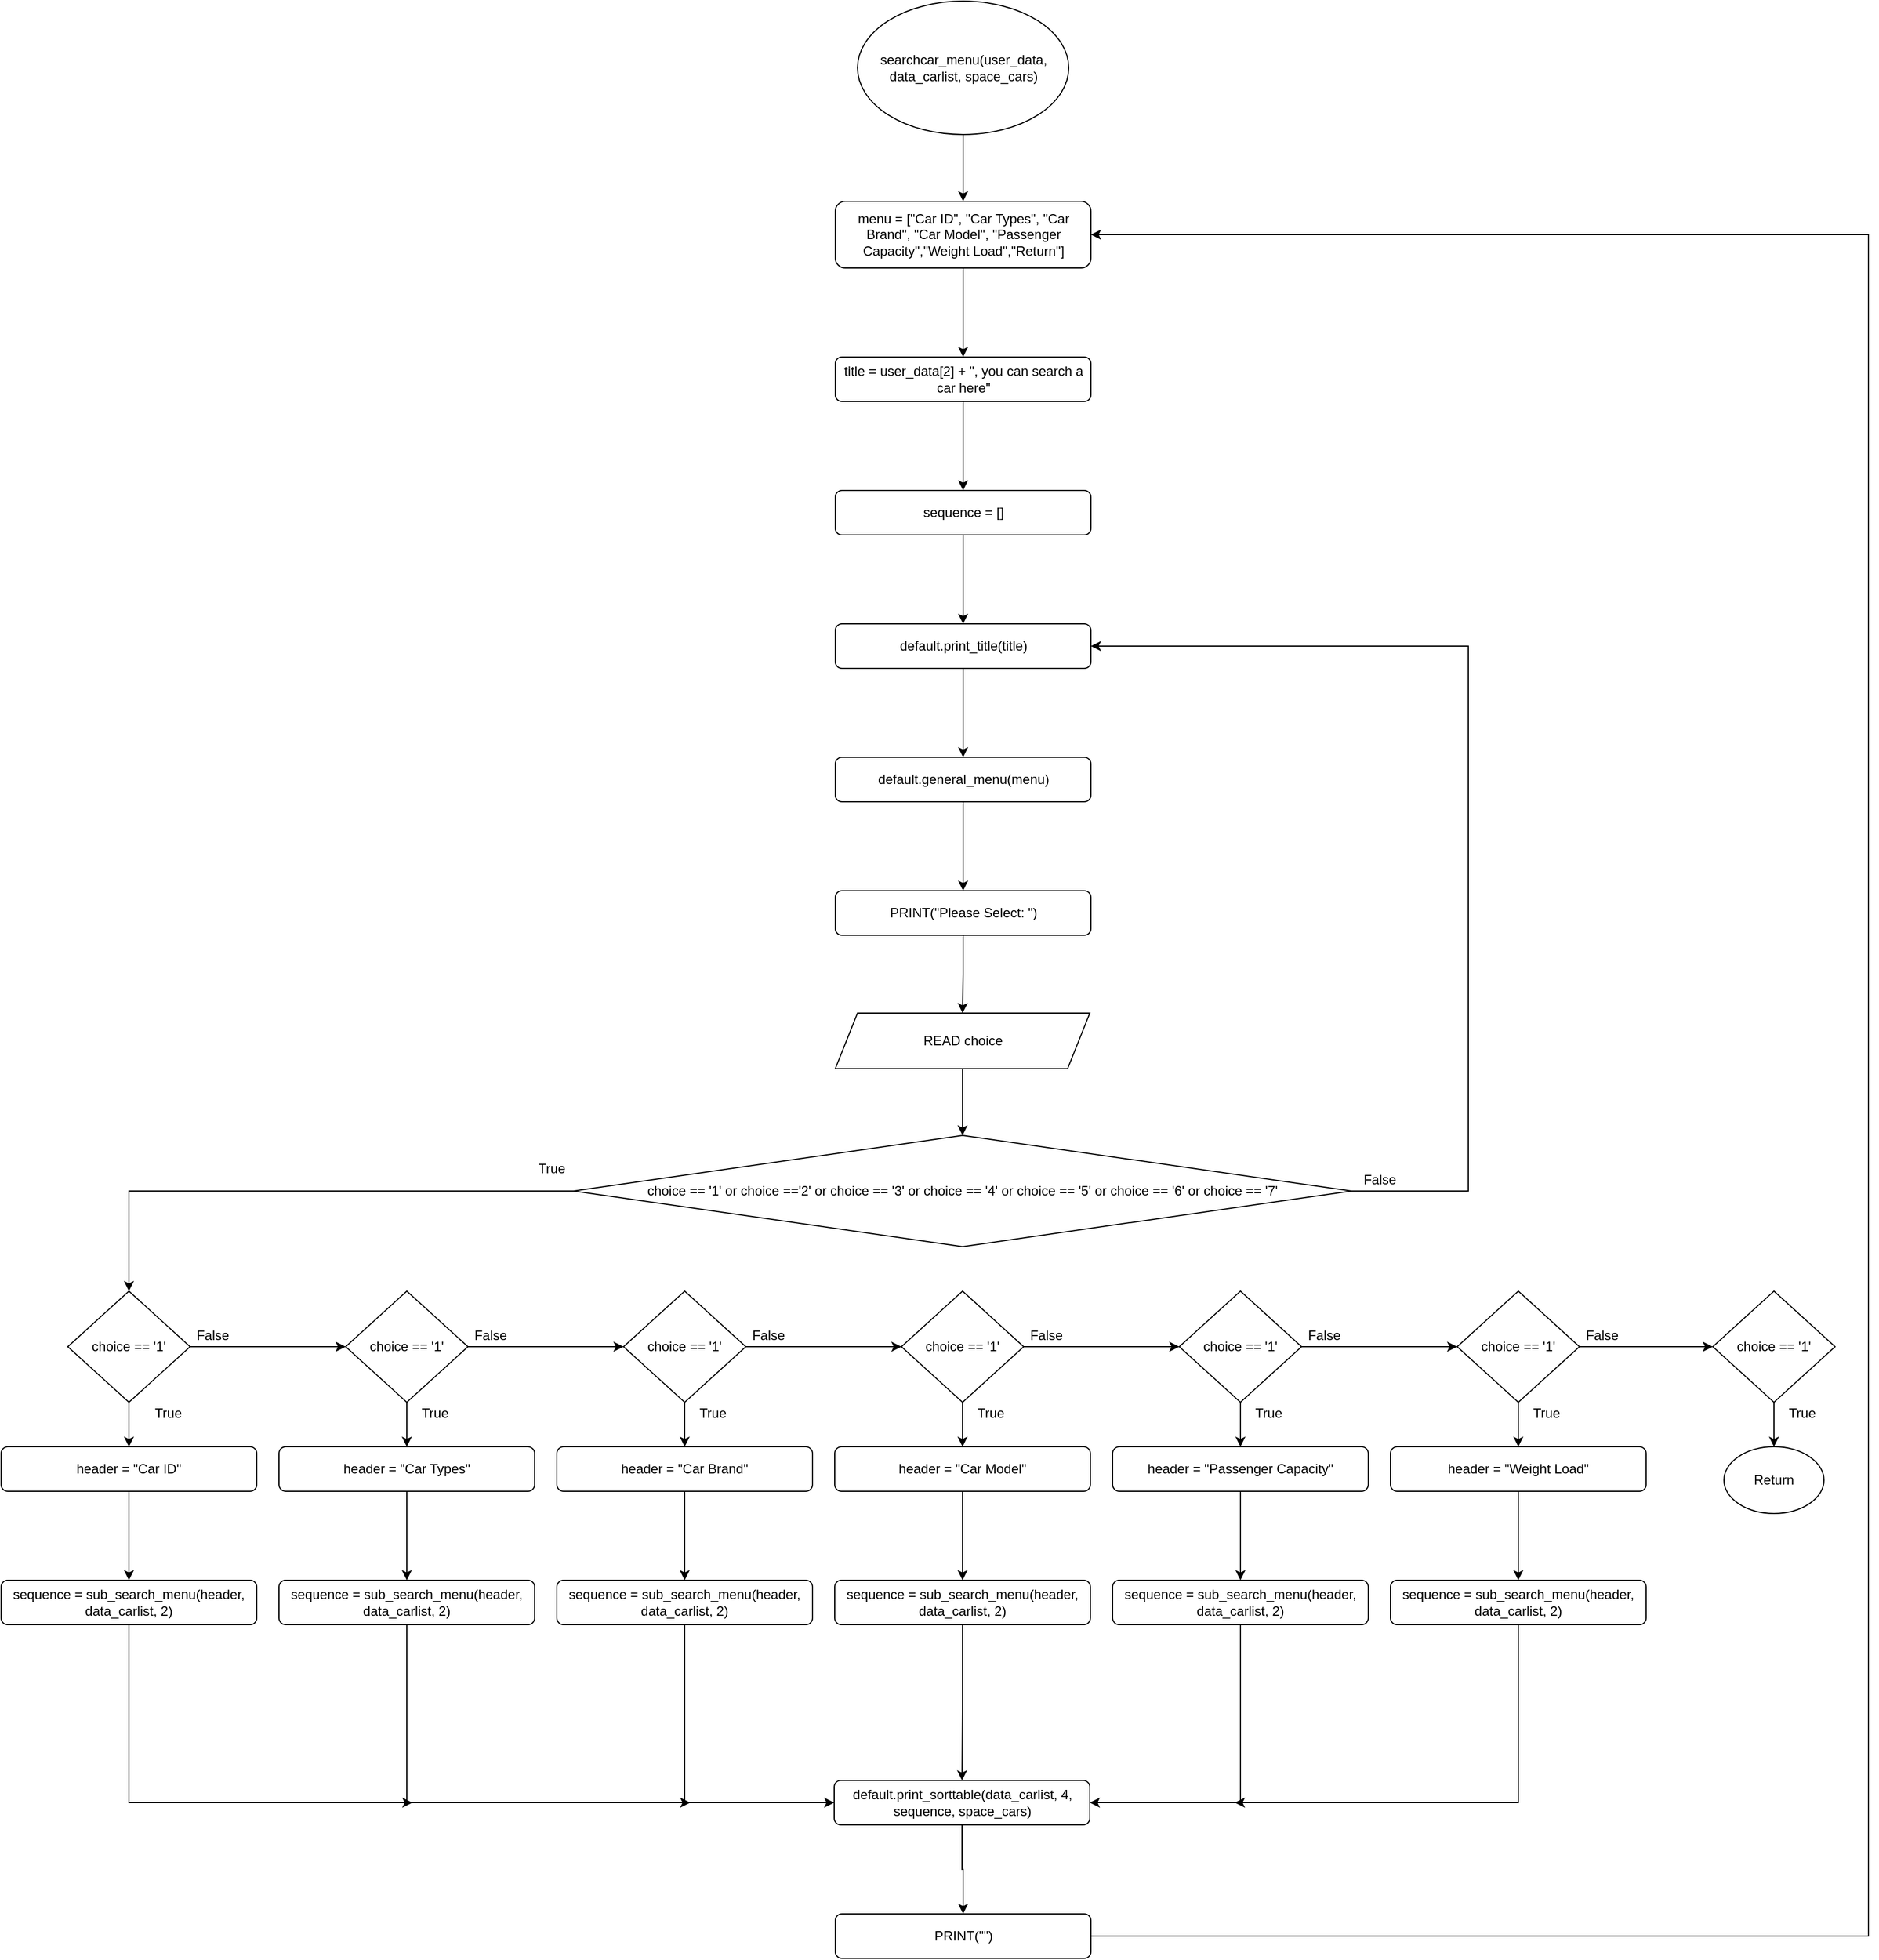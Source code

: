 <mxfile version="14.7.5" type="github">
  <diagram id="3tnFTNC6vz-NsnKPc6Su" name="Page-1">
    <mxGraphModel dx="2408" dy="1490" grid="1" gridSize="10" guides="1" tooltips="1" connect="1" arrows="1" fold="1" page="1" pageScale="1" pageWidth="3300" pageHeight="4681" math="0" shadow="0">
      <root>
        <mxCell id="0" />
        <mxCell id="1" parent="0" />
        <mxCell id="5tckST0uW5krr8QFOaF3-3" value="" style="edgeStyle=orthogonalEdgeStyle;rounded=0;orthogonalLoop=1;jettySize=auto;html=1;" edge="1" parent="1" source="5tckST0uW5krr8QFOaF3-1" target="5tckST0uW5krr8QFOaF3-2">
          <mxGeometry relative="1" as="geometry" />
        </mxCell>
        <mxCell id="5tckST0uW5krr8QFOaF3-1" value="searchcar_menu(user_data, data_carlist, space_cars)" style="ellipse;whiteSpace=wrap;html=1;" vertex="1" parent="1">
          <mxGeometry x="810.5" y="250" width="190" height="120" as="geometry" />
        </mxCell>
        <mxCell id="5tckST0uW5krr8QFOaF3-5" value="" style="edgeStyle=orthogonalEdgeStyle;rounded=0;orthogonalLoop=1;jettySize=auto;html=1;" edge="1" parent="1" source="5tckST0uW5krr8QFOaF3-2" target="5tckST0uW5krr8QFOaF3-4">
          <mxGeometry relative="1" as="geometry" />
        </mxCell>
        <mxCell id="5tckST0uW5krr8QFOaF3-2" value="menu = [&quot;Car ID&quot;, &quot;Car Types&quot;, &quot;Car Brand&quot;, &quot;Car Model&quot;, &quot;Passenger Capacity&quot;,&quot;Weight Load&quot;,&quot;Return&quot;]" style="rounded=1;whiteSpace=wrap;html=1;" vertex="1" parent="1">
          <mxGeometry x="790.5" y="430" width="230" height="60" as="geometry" />
        </mxCell>
        <mxCell id="5tckST0uW5krr8QFOaF3-7" value="" style="edgeStyle=orthogonalEdgeStyle;rounded=0;orthogonalLoop=1;jettySize=auto;html=1;" edge="1" parent="1" source="5tckST0uW5krr8QFOaF3-4" target="5tckST0uW5krr8QFOaF3-6">
          <mxGeometry relative="1" as="geometry" />
        </mxCell>
        <mxCell id="5tckST0uW5krr8QFOaF3-4" value="title = user_data[2] + &quot;, you can search a car here&quot;" style="rounded=1;whiteSpace=wrap;html=1;" vertex="1" parent="1">
          <mxGeometry x="790.5" y="570" width="230" height="40" as="geometry" />
        </mxCell>
        <mxCell id="5tckST0uW5krr8QFOaF3-9" value="" style="edgeStyle=orthogonalEdgeStyle;rounded=0;orthogonalLoop=1;jettySize=auto;html=1;" edge="1" parent="1" source="5tckST0uW5krr8QFOaF3-6" target="5tckST0uW5krr8QFOaF3-8">
          <mxGeometry relative="1" as="geometry" />
        </mxCell>
        <mxCell id="5tckST0uW5krr8QFOaF3-6" value="sequence = []" style="rounded=1;whiteSpace=wrap;html=1;" vertex="1" parent="1">
          <mxGeometry x="790.5" y="690" width="230" height="40" as="geometry" />
        </mxCell>
        <mxCell id="5tckST0uW5krr8QFOaF3-11" value="" style="edgeStyle=orthogonalEdgeStyle;rounded=0;orthogonalLoop=1;jettySize=auto;html=1;" edge="1" parent="1" source="5tckST0uW5krr8QFOaF3-8" target="5tckST0uW5krr8QFOaF3-10">
          <mxGeometry relative="1" as="geometry" />
        </mxCell>
        <mxCell id="5tckST0uW5krr8QFOaF3-8" value="default.print_title(title)" style="rounded=1;whiteSpace=wrap;html=1;" vertex="1" parent="1">
          <mxGeometry x="790.5" y="810" width="230" height="40" as="geometry" />
        </mxCell>
        <mxCell id="5tckST0uW5krr8QFOaF3-13" value="" style="edgeStyle=orthogonalEdgeStyle;rounded=0;orthogonalLoop=1;jettySize=auto;html=1;" edge="1" parent="1" source="5tckST0uW5krr8QFOaF3-10" target="5tckST0uW5krr8QFOaF3-12">
          <mxGeometry relative="1" as="geometry" />
        </mxCell>
        <mxCell id="5tckST0uW5krr8QFOaF3-10" value="default.general_menu(menu)" style="rounded=1;whiteSpace=wrap;html=1;" vertex="1" parent="1">
          <mxGeometry x="790.5" y="930" width="230" height="40" as="geometry" />
        </mxCell>
        <mxCell id="5tckST0uW5krr8QFOaF3-15" value="" style="edgeStyle=orthogonalEdgeStyle;rounded=0;orthogonalLoop=1;jettySize=auto;html=1;" edge="1" parent="1" source="5tckST0uW5krr8QFOaF3-12" target="5tckST0uW5krr8QFOaF3-14">
          <mxGeometry relative="1" as="geometry" />
        </mxCell>
        <mxCell id="5tckST0uW5krr8QFOaF3-12" value="PRINT(&quot;Please Select: &quot;)" style="rounded=1;whiteSpace=wrap;html=1;" vertex="1" parent="1">
          <mxGeometry x="790.5" y="1050" width="230" height="40" as="geometry" />
        </mxCell>
        <mxCell id="5tckST0uW5krr8QFOaF3-17" value="" style="edgeStyle=orthogonalEdgeStyle;rounded=0;orthogonalLoop=1;jettySize=auto;html=1;" edge="1" parent="1" source="5tckST0uW5krr8QFOaF3-14" target="5tckST0uW5krr8QFOaF3-16">
          <mxGeometry relative="1" as="geometry" />
        </mxCell>
        <mxCell id="5tckST0uW5krr8QFOaF3-14" value="READ choice" style="shape=parallelogram;perimeter=parallelogramPerimeter;whiteSpace=wrap;html=1;fixedSize=1;" vertex="1" parent="1">
          <mxGeometry x="790.5" y="1160" width="229" height="50" as="geometry" />
        </mxCell>
        <mxCell id="5tckST0uW5krr8QFOaF3-38" style="edgeStyle=orthogonalEdgeStyle;rounded=0;orthogonalLoop=1;jettySize=auto;html=1;entryX=0.5;entryY=0;entryDx=0;entryDy=0;" edge="1" parent="1" source="5tckST0uW5krr8QFOaF3-16" target="5tckST0uW5krr8QFOaF3-26">
          <mxGeometry relative="1" as="geometry" />
        </mxCell>
        <mxCell id="5tckST0uW5krr8QFOaF3-70" style="edgeStyle=orthogonalEdgeStyle;rounded=0;orthogonalLoop=1;jettySize=auto;html=1;entryX=1;entryY=0.5;entryDx=0;entryDy=0;" edge="1" parent="1" source="5tckST0uW5krr8QFOaF3-16" target="5tckST0uW5krr8QFOaF3-8">
          <mxGeometry relative="1" as="geometry">
            <Array as="points">
              <mxPoint x="1360" y="1320" />
              <mxPoint x="1360" y="830" />
            </Array>
          </mxGeometry>
        </mxCell>
        <mxCell id="5tckST0uW5krr8QFOaF3-16" value="choice == &#39;1&#39; or choice ==&#39;2&#39; or choice == &#39;3&#39; or choice == &#39;4&#39; or choice == &#39;5&#39; or choice == &#39;6&#39; or choice == &#39;7&#39;" style="rhombus;whiteSpace=wrap;html=1;" vertex="1" parent="1">
          <mxGeometry x="555" y="1270" width="700" height="100" as="geometry" />
        </mxCell>
        <mxCell id="5tckST0uW5krr8QFOaF3-21" value="" style="edgeStyle=orthogonalEdgeStyle;rounded=0;orthogonalLoop=1;jettySize=auto;html=1;" edge="1" parent="1" source="5tckST0uW5krr8QFOaF3-18" target="5tckST0uW5krr8QFOaF3-20">
          <mxGeometry relative="1" as="geometry" />
        </mxCell>
        <mxCell id="5tckST0uW5krr8QFOaF3-54" value="" style="edgeStyle=orthogonalEdgeStyle;rounded=0;orthogonalLoop=1;jettySize=auto;html=1;" edge="1" parent="1" source="5tckST0uW5krr8QFOaF3-18" target="5tckST0uW5krr8QFOaF3-34">
          <mxGeometry relative="1" as="geometry" />
        </mxCell>
        <mxCell id="5tckST0uW5krr8QFOaF3-18" value="choice == &#39;1&#39;" style="rhombus;whiteSpace=wrap;html=1;" vertex="1" parent="1">
          <mxGeometry x="850" y="1410" width="110" height="100" as="geometry" />
        </mxCell>
        <mxCell id="5tckST0uW5krr8QFOaF3-40" value="" style="edgeStyle=orthogonalEdgeStyle;rounded=0;orthogonalLoop=1;jettySize=auto;html=1;" edge="1" parent="1" source="5tckST0uW5krr8QFOaF3-19" target="5tckST0uW5krr8QFOaF3-39">
          <mxGeometry relative="1" as="geometry" />
        </mxCell>
        <mxCell id="5tckST0uW5krr8QFOaF3-19" value="header = &quot;Car ID&quot;" style="rounded=1;whiteSpace=wrap;html=1;" vertex="1" parent="1">
          <mxGeometry x="40" y="1550" width="230" height="40" as="geometry" />
        </mxCell>
        <mxCell id="5tckST0uW5krr8QFOaF3-23" value="" style="edgeStyle=orthogonalEdgeStyle;rounded=0;orthogonalLoop=1;jettySize=auto;html=1;" edge="1" parent="1" source="5tckST0uW5krr8QFOaF3-20" target="5tckST0uW5krr8QFOaF3-22">
          <mxGeometry relative="1" as="geometry" />
        </mxCell>
        <mxCell id="5tckST0uW5krr8QFOaF3-55" value="" style="edgeStyle=orthogonalEdgeStyle;rounded=0;orthogonalLoop=1;jettySize=auto;html=1;" edge="1" parent="1" source="5tckST0uW5krr8QFOaF3-20" target="5tckST0uW5krr8QFOaF3-35">
          <mxGeometry relative="1" as="geometry" />
        </mxCell>
        <mxCell id="5tckST0uW5krr8QFOaF3-20" value="choice == &#39;1&#39;" style="rhombus;whiteSpace=wrap;html=1;" vertex="1" parent="1">
          <mxGeometry x="1100" y="1410" width="110" height="100" as="geometry" />
        </mxCell>
        <mxCell id="5tckST0uW5krr8QFOaF3-25" value="" style="edgeStyle=orthogonalEdgeStyle;rounded=0;orthogonalLoop=1;jettySize=auto;html=1;" edge="1" parent="1" source="5tckST0uW5krr8QFOaF3-22" target="5tckST0uW5krr8QFOaF3-24">
          <mxGeometry relative="1" as="geometry" />
        </mxCell>
        <mxCell id="5tckST0uW5krr8QFOaF3-56" value="" style="edgeStyle=orthogonalEdgeStyle;rounded=0;orthogonalLoop=1;jettySize=auto;html=1;" edge="1" parent="1" source="5tckST0uW5krr8QFOaF3-22" target="5tckST0uW5krr8QFOaF3-36">
          <mxGeometry relative="1" as="geometry" />
        </mxCell>
        <mxCell id="5tckST0uW5krr8QFOaF3-22" value="choice == &#39;1&#39;" style="rhombus;whiteSpace=wrap;html=1;" vertex="1" parent="1">
          <mxGeometry x="1350" y="1410" width="110" height="100" as="geometry" />
        </mxCell>
        <mxCell id="5tckST0uW5krr8QFOaF3-57" value="" style="edgeStyle=orthogonalEdgeStyle;rounded=0;orthogonalLoop=1;jettySize=auto;html=1;" edge="1" parent="1" source="5tckST0uW5krr8QFOaF3-24" target="5tckST0uW5krr8QFOaF3-37">
          <mxGeometry relative="1" as="geometry" />
        </mxCell>
        <mxCell id="5tckST0uW5krr8QFOaF3-24" value="choice == &#39;1&#39;" style="rhombus;whiteSpace=wrap;html=1;" vertex="1" parent="1">
          <mxGeometry x="1580" y="1410" width="110" height="100" as="geometry" />
        </mxCell>
        <mxCell id="5tckST0uW5krr8QFOaF3-28" value="" style="edgeStyle=orthogonalEdgeStyle;rounded=0;orthogonalLoop=1;jettySize=auto;html=1;" edge="1" parent="1" source="5tckST0uW5krr8QFOaF3-26" target="5tckST0uW5krr8QFOaF3-27">
          <mxGeometry relative="1" as="geometry" />
        </mxCell>
        <mxCell id="5tckST0uW5krr8QFOaF3-51" value="" style="edgeStyle=orthogonalEdgeStyle;rounded=0;orthogonalLoop=1;jettySize=auto;html=1;" edge="1" parent="1" source="5tckST0uW5krr8QFOaF3-26" target="5tckST0uW5krr8QFOaF3-19">
          <mxGeometry relative="1" as="geometry" />
        </mxCell>
        <mxCell id="5tckST0uW5krr8QFOaF3-26" value="choice == &#39;1&#39;" style="rhombus;whiteSpace=wrap;html=1;" vertex="1" parent="1">
          <mxGeometry x="100" y="1410" width="110" height="100" as="geometry" />
        </mxCell>
        <mxCell id="5tckST0uW5krr8QFOaF3-30" value="" style="edgeStyle=orthogonalEdgeStyle;rounded=0;orthogonalLoop=1;jettySize=auto;html=1;" edge="1" parent="1" source="5tckST0uW5krr8QFOaF3-27" target="5tckST0uW5krr8QFOaF3-29">
          <mxGeometry relative="1" as="geometry" />
        </mxCell>
        <mxCell id="5tckST0uW5krr8QFOaF3-52" value="" style="edgeStyle=orthogonalEdgeStyle;rounded=0;orthogonalLoop=1;jettySize=auto;html=1;" edge="1" parent="1" source="5tckST0uW5krr8QFOaF3-27" target="5tckST0uW5krr8QFOaF3-32">
          <mxGeometry relative="1" as="geometry" />
        </mxCell>
        <mxCell id="5tckST0uW5krr8QFOaF3-27" value="choice == &#39;1&#39;" style="rhombus;whiteSpace=wrap;html=1;" vertex="1" parent="1">
          <mxGeometry x="350" y="1410" width="110" height="100" as="geometry" />
        </mxCell>
        <mxCell id="5tckST0uW5krr8QFOaF3-31" value="" style="edgeStyle=orthogonalEdgeStyle;rounded=0;orthogonalLoop=1;jettySize=auto;html=1;" edge="1" parent="1" source="5tckST0uW5krr8QFOaF3-29" target="5tckST0uW5krr8QFOaF3-18">
          <mxGeometry relative="1" as="geometry" />
        </mxCell>
        <mxCell id="5tckST0uW5krr8QFOaF3-53" value="" style="edgeStyle=orthogonalEdgeStyle;rounded=0;orthogonalLoop=1;jettySize=auto;html=1;" edge="1" parent="1" source="5tckST0uW5krr8QFOaF3-29" target="5tckST0uW5krr8QFOaF3-33">
          <mxGeometry relative="1" as="geometry" />
        </mxCell>
        <mxCell id="5tckST0uW5krr8QFOaF3-29" value="choice == &#39;1&#39;" style="rhombus;whiteSpace=wrap;html=1;" vertex="1" parent="1">
          <mxGeometry x="600" y="1410" width="110" height="100" as="geometry" />
        </mxCell>
        <mxCell id="5tckST0uW5krr8QFOaF3-42" value="" style="edgeStyle=orthogonalEdgeStyle;rounded=0;orthogonalLoop=1;jettySize=auto;html=1;" edge="1" parent="1" source="5tckST0uW5krr8QFOaF3-32" target="5tckST0uW5krr8QFOaF3-41">
          <mxGeometry relative="1" as="geometry" />
        </mxCell>
        <mxCell id="5tckST0uW5krr8QFOaF3-32" value="header = &quot;Car Types&quot;" style="rounded=1;whiteSpace=wrap;html=1;" vertex="1" parent="1">
          <mxGeometry x="290" y="1550" width="230" height="40" as="geometry" />
        </mxCell>
        <mxCell id="5tckST0uW5krr8QFOaF3-44" value="" style="edgeStyle=orthogonalEdgeStyle;rounded=0;orthogonalLoop=1;jettySize=auto;html=1;" edge="1" parent="1" source="5tckST0uW5krr8QFOaF3-33" target="5tckST0uW5krr8QFOaF3-43">
          <mxGeometry relative="1" as="geometry" />
        </mxCell>
        <mxCell id="5tckST0uW5krr8QFOaF3-33" value="header = &quot;Car Brand&quot;" style="rounded=1;whiteSpace=wrap;html=1;" vertex="1" parent="1">
          <mxGeometry x="540" y="1550" width="230" height="40" as="geometry" />
        </mxCell>
        <mxCell id="5tckST0uW5krr8QFOaF3-46" value="" style="edgeStyle=orthogonalEdgeStyle;rounded=0;orthogonalLoop=1;jettySize=auto;html=1;" edge="1" parent="1" source="5tckST0uW5krr8QFOaF3-34" target="5tckST0uW5krr8QFOaF3-45">
          <mxGeometry relative="1" as="geometry" />
        </mxCell>
        <mxCell id="5tckST0uW5krr8QFOaF3-34" value="header = &quot;Car Model&quot;" style="rounded=1;whiteSpace=wrap;html=1;" vertex="1" parent="1">
          <mxGeometry x="790" y="1550" width="230" height="40" as="geometry" />
        </mxCell>
        <mxCell id="5tckST0uW5krr8QFOaF3-48" value="" style="edgeStyle=orthogonalEdgeStyle;rounded=0;orthogonalLoop=1;jettySize=auto;html=1;" edge="1" parent="1" source="5tckST0uW5krr8QFOaF3-35" target="5tckST0uW5krr8QFOaF3-47">
          <mxGeometry relative="1" as="geometry" />
        </mxCell>
        <mxCell id="5tckST0uW5krr8QFOaF3-35" value="header = &quot;Passenger Capacity&quot;" style="rounded=1;whiteSpace=wrap;html=1;" vertex="1" parent="1">
          <mxGeometry x="1040" y="1550" width="230" height="40" as="geometry" />
        </mxCell>
        <mxCell id="5tckST0uW5krr8QFOaF3-50" value="" style="edgeStyle=orthogonalEdgeStyle;rounded=0;orthogonalLoop=1;jettySize=auto;html=1;" edge="1" parent="1" source="5tckST0uW5krr8QFOaF3-36" target="5tckST0uW5krr8QFOaF3-49">
          <mxGeometry relative="1" as="geometry" />
        </mxCell>
        <mxCell id="5tckST0uW5krr8QFOaF3-36" value="header = &quot;Weight Load&quot;" style="rounded=1;whiteSpace=wrap;html=1;" vertex="1" parent="1">
          <mxGeometry x="1290" y="1550" width="230" height="40" as="geometry" />
        </mxCell>
        <mxCell id="5tckST0uW5krr8QFOaF3-37" value="Return" style="ellipse;whiteSpace=wrap;html=1;" vertex="1" parent="1">
          <mxGeometry x="1590" y="1550" width="90" height="60" as="geometry" />
        </mxCell>
        <mxCell id="5tckST0uW5krr8QFOaF3-67" style="edgeStyle=orthogonalEdgeStyle;rounded=0;orthogonalLoop=1;jettySize=auto;html=1;" edge="1" parent="1" source="5tckST0uW5krr8QFOaF3-39">
          <mxGeometry relative="1" as="geometry">
            <mxPoint x="410" y="1870" as="targetPoint" />
            <Array as="points">
              <mxPoint x="155" y="1870" />
              <mxPoint x="410" y="1870" />
            </Array>
          </mxGeometry>
        </mxCell>
        <mxCell id="5tckST0uW5krr8QFOaF3-39" value="sequence = sub_search_menu(header, data_carlist, 2)" style="rounded=1;whiteSpace=wrap;html=1;" vertex="1" parent="1">
          <mxGeometry x="40" y="1670" width="230" height="40" as="geometry" />
        </mxCell>
        <mxCell id="5tckST0uW5krr8QFOaF3-66" style="edgeStyle=orthogonalEdgeStyle;rounded=0;orthogonalLoop=1;jettySize=auto;html=1;" edge="1" parent="1" source="5tckST0uW5krr8QFOaF3-41">
          <mxGeometry relative="1" as="geometry">
            <mxPoint x="660" y="1870" as="targetPoint" />
            <Array as="points">
              <mxPoint x="405" y="1870" />
            </Array>
          </mxGeometry>
        </mxCell>
        <mxCell id="5tckST0uW5krr8QFOaF3-41" value="sequence = sub_search_menu(header, data_carlist, 2)" style="rounded=1;whiteSpace=wrap;html=1;" vertex="1" parent="1">
          <mxGeometry x="290" y="1670" width="230" height="40" as="geometry" />
        </mxCell>
        <mxCell id="5tckST0uW5krr8QFOaF3-65" style="edgeStyle=orthogonalEdgeStyle;rounded=0;orthogonalLoop=1;jettySize=auto;html=1;entryX=0;entryY=0.5;entryDx=0;entryDy=0;" edge="1" parent="1" source="5tckST0uW5krr8QFOaF3-43" target="5tckST0uW5krr8QFOaF3-58">
          <mxGeometry relative="1" as="geometry">
            <Array as="points">
              <mxPoint x="655" y="1870" />
            </Array>
          </mxGeometry>
        </mxCell>
        <mxCell id="5tckST0uW5krr8QFOaF3-43" value="sequence = sub_search_menu(header, data_carlist, 2)" style="rounded=1;whiteSpace=wrap;html=1;" vertex="1" parent="1">
          <mxGeometry x="540" y="1670" width="230" height="40" as="geometry" />
        </mxCell>
        <mxCell id="5tckST0uW5krr8QFOaF3-60" value="" style="edgeStyle=orthogonalEdgeStyle;rounded=0;orthogonalLoop=1;jettySize=auto;html=1;" edge="1" parent="1" source="5tckST0uW5krr8QFOaF3-45" target="5tckST0uW5krr8QFOaF3-58">
          <mxGeometry relative="1" as="geometry" />
        </mxCell>
        <mxCell id="5tckST0uW5krr8QFOaF3-45" value="sequence = sub_search_menu(header, data_carlist, 2)" style="rounded=1;whiteSpace=wrap;html=1;" vertex="1" parent="1">
          <mxGeometry x="790" y="1670" width="230" height="40" as="geometry" />
        </mxCell>
        <mxCell id="5tckST0uW5krr8QFOaF3-68" style="edgeStyle=orthogonalEdgeStyle;rounded=0;orthogonalLoop=1;jettySize=auto;html=1;entryX=1;entryY=0.5;entryDx=0;entryDy=0;" edge="1" parent="1" source="5tckST0uW5krr8QFOaF3-47" target="5tckST0uW5krr8QFOaF3-58">
          <mxGeometry relative="1" as="geometry">
            <Array as="points">
              <mxPoint x="1155" y="1870" />
            </Array>
          </mxGeometry>
        </mxCell>
        <mxCell id="5tckST0uW5krr8QFOaF3-47" value="sequence = sub_search_menu(header, data_carlist, 2)" style="rounded=1;whiteSpace=wrap;html=1;" vertex="1" parent="1">
          <mxGeometry x="1040" y="1670" width="230" height="40" as="geometry" />
        </mxCell>
        <mxCell id="5tckST0uW5krr8QFOaF3-69" style="edgeStyle=orthogonalEdgeStyle;rounded=0;orthogonalLoop=1;jettySize=auto;html=1;" edge="1" parent="1" source="5tckST0uW5krr8QFOaF3-49">
          <mxGeometry relative="1" as="geometry">
            <mxPoint x="1150" y="1870" as="targetPoint" />
            <Array as="points">
              <mxPoint x="1405" y="1870" />
            </Array>
          </mxGeometry>
        </mxCell>
        <mxCell id="5tckST0uW5krr8QFOaF3-49" value="sequence = sub_search_menu(header, data_carlist, 2)" style="rounded=1;whiteSpace=wrap;html=1;" vertex="1" parent="1">
          <mxGeometry x="1290" y="1670" width="230" height="40" as="geometry" />
        </mxCell>
        <mxCell id="5tckST0uW5krr8QFOaF3-61" value="" style="edgeStyle=orthogonalEdgeStyle;rounded=0;orthogonalLoop=1;jettySize=auto;html=1;" edge="1" parent="1" source="5tckST0uW5krr8QFOaF3-58" target="5tckST0uW5krr8QFOaF3-59">
          <mxGeometry relative="1" as="geometry" />
        </mxCell>
        <mxCell id="5tckST0uW5krr8QFOaF3-58" value="default.print_sorttable(data_carlist, 4, sequence, space_cars)" style="rounded=1;whiteSpace=wrap;html=1;" vertex="1" parent="1">
          <mxGeometry x="789.5" y="1850" width="230" height="40" as="geometry" />
        </mxCell>
        <mxCell id="5tckST0uW5krr8QFOaF3-71" style="edgeStyle=orthogonalEdgeStyle;rounded=0;orthogonalLoop=1;jettySize=auto;html=1;entryX=1;entryY=0.5;entryDx=0;entryDy=0;" edge="1" parent="1" source="5tckST0uW5krr8QFOaF3-59" target="5tckST0uW5krr8QFOaF3-2">
          <mxGeometry relative="1" as="geometry">
            <Array as="points">
              <mxPoint x="1720" y="1990" />
              <mxPoint x="1720" y="460" />
            </Array>
          </mxGeometry>
        </mxCell>
        <mxCell id="5tckST0uW5krr8QFOaF3-59" value="PRINT(&quot;&quot;)" style="rounded=1;whiteSpace=wrap;html=1;" vertex="1" parent="1">
          <mxGeometry x="790.5" y="1970" width="230" height="40" as="geometry" />
        </mxCell>
        <mxCell id="5tckST0uW5krr8QFOaF3-72" value="True" style="text;html=1;align=center;verticalAlign=middle;resizable=0;points=[];autosize=1;strokeColor=none;" vertex="1" parent="1">
          <mxGeometry x="515" y="1290" width="40" height="20" as="geometry" />
        </mxCell>
        <mxCell id="5tckST0uW5krr8QFOaF3-73" value="True" style="text;html=1;align=center;verticalAlign=middle;resizable=0;points=[];autosize=1;strokeColor=none;" vertex="1" parent="1">
          <mxGeometry x="170" y="1510" width="40" height="20" as="geometry" />
        </mxCell>
        <mxCell id="5tckST0uW5krr8QFOaF3-74" value="True" style="text;html=1;align=center;verticalAlign=middle;resizable=0;points=[];autosize=1;strokeColor=none;" vertex="1" parent="1">
          <mxGeometry x="410" y="1510" width="40" height="20" as="geometry" />
        </mxCell>
        <mxCell id="5tckST0uW5krr8QFOaF3-75" value="True" style="text;html=1;align=center;verticalAlign=middle;resizable=0;points=[];autosize=1;strokeColor=none;" vertex="1" parent="1">
          <mxGeometry x="660" y="1510" width="40" height="20" as="geometry" />
        </mxCell>
        <mxCell id="5tckST0uW5krr8QFOaF3-76" value="True" style="text;html=1;align=center;verticalAlign=middle;resizable=0;points=[];autosize=1;strokeColor=none;" vertex="1" parent="1">
          <mxGeometry x="910" y="1510" width="40" height="20" as="geometry" />
        </mxCell>
        <mxCell id="5tckST0uW5krr8QFOaF3-77" value="True" style="text;html=1;align=center;verticalAlign=middle;resizable=0;points=[];autosize=1;strokeColor=none;" vertex="1" parent="1">
          <mxGeometry x="1160" y="1510" width="40" height="20" as="geometry" />
        </mxCell>
        <mxCell id="5tckST0uW5krr8QFOaF3-78" value="True" style="text;html=1;align=center;verticalAlign=middle;resizable=0;points=[];autosize=1;strokeColor=none;" vertex="1" parent="1">
          <mxGeometry x="1410" y="1510" width="40" height="20" as="geometry" />
        </mxCell>
        <mxCell id="5tckST0uW5krr8QFOaF3-79" value="True" style="text;html=1;align=center;verticalAlign=middle;resizable=0;points=[];autosize=1;strokeColor=none;" vertex="1" parent="1">
          <mxGeometry x="1640" y="1510" width="40" height="20" as="geometry" />
        </mxCell>
        <mxCell id="5tckST0uW5krr8QFOaF3-80" value="False" style="text;html=1;align=center;verticalAlign=middle;resizable=0;points=[];autosize=1;strokeColor=none;" vertex="1" parent="1">
          <mxGeometry x="1260" y="1300" width="40" height="20" as="geometry" />
        </mxCell>
        <mxCell id="5tckST0uW5krr8QFOaF3-81" value="False" style="text;html=1;align=center;verticalAlign=middle;resizable=0;points=[];autosize=1;strokeColor=none;" vertex="1" parent="1">
          <mxGeometry x="210" y="1440" width="40" height="20" as="geometry" />
        </mxCell>
        <mxCell id="5tckST0uW5krr8QFOaF3-82" value="False" style="text;html=1;align=center;verticalAlign=middle;resizable=0;points=[];autosize=1;strokeColor=none;" vertex="1" parent="1">
          <mxGeometry x="460" y="1440" width="40" height="20" as="geometry" />
        </mxCell>
        <mxCell id="5tckST0uW5krr8QFOaF3-83" value="False" style="text;html=1;align=center;verticalAlign=middle;resizable=0;points=[];autosize=1;strokeColor=none;" vertex="1" parent="1">
          <mxGeometry x="710" y="1440" width="40" height="20" as="geometry" />
        </mxCell>
        <mxCell id="5tckST0uW5krr8QFOaF3-84" value="False" style="text;html=1;align=center;verticalAlign=middle;resizable=0;points=[];autosize=1;strokeColor=none;" vertex="1" parent="1">
          <mxGeometry x="960" y="1440" width="40" height="20" as="geometry" />
        </mxCell>
        <mxCell id="5tckST0uW5krr8QFOaF3-85" value="False" style="text;html=1;align=center;verticalAlign=middle;resizable=0;points=[];autosize=1;strokeColor=none;" vertex="1" parent="1">
          <mxGeometry x="1210" y="1440" width="40" height="20" as="geometry" />
        </mxCell>
        <mxCell id="5tckST0uW5krr8QFOaF3-86" value="False" style="text;html=1;align=center;verticalAlign=middle;resizable=0;points=[];autosize=1;strokeColor=none;" vertex="1" parent="1">
          <mxGeometry x="1460" y="1440" width="40" height="20" as="geometry" />
        </mxCell>
      </root>
    </mxGraphModel>
  </diagram>
</mxfile>
